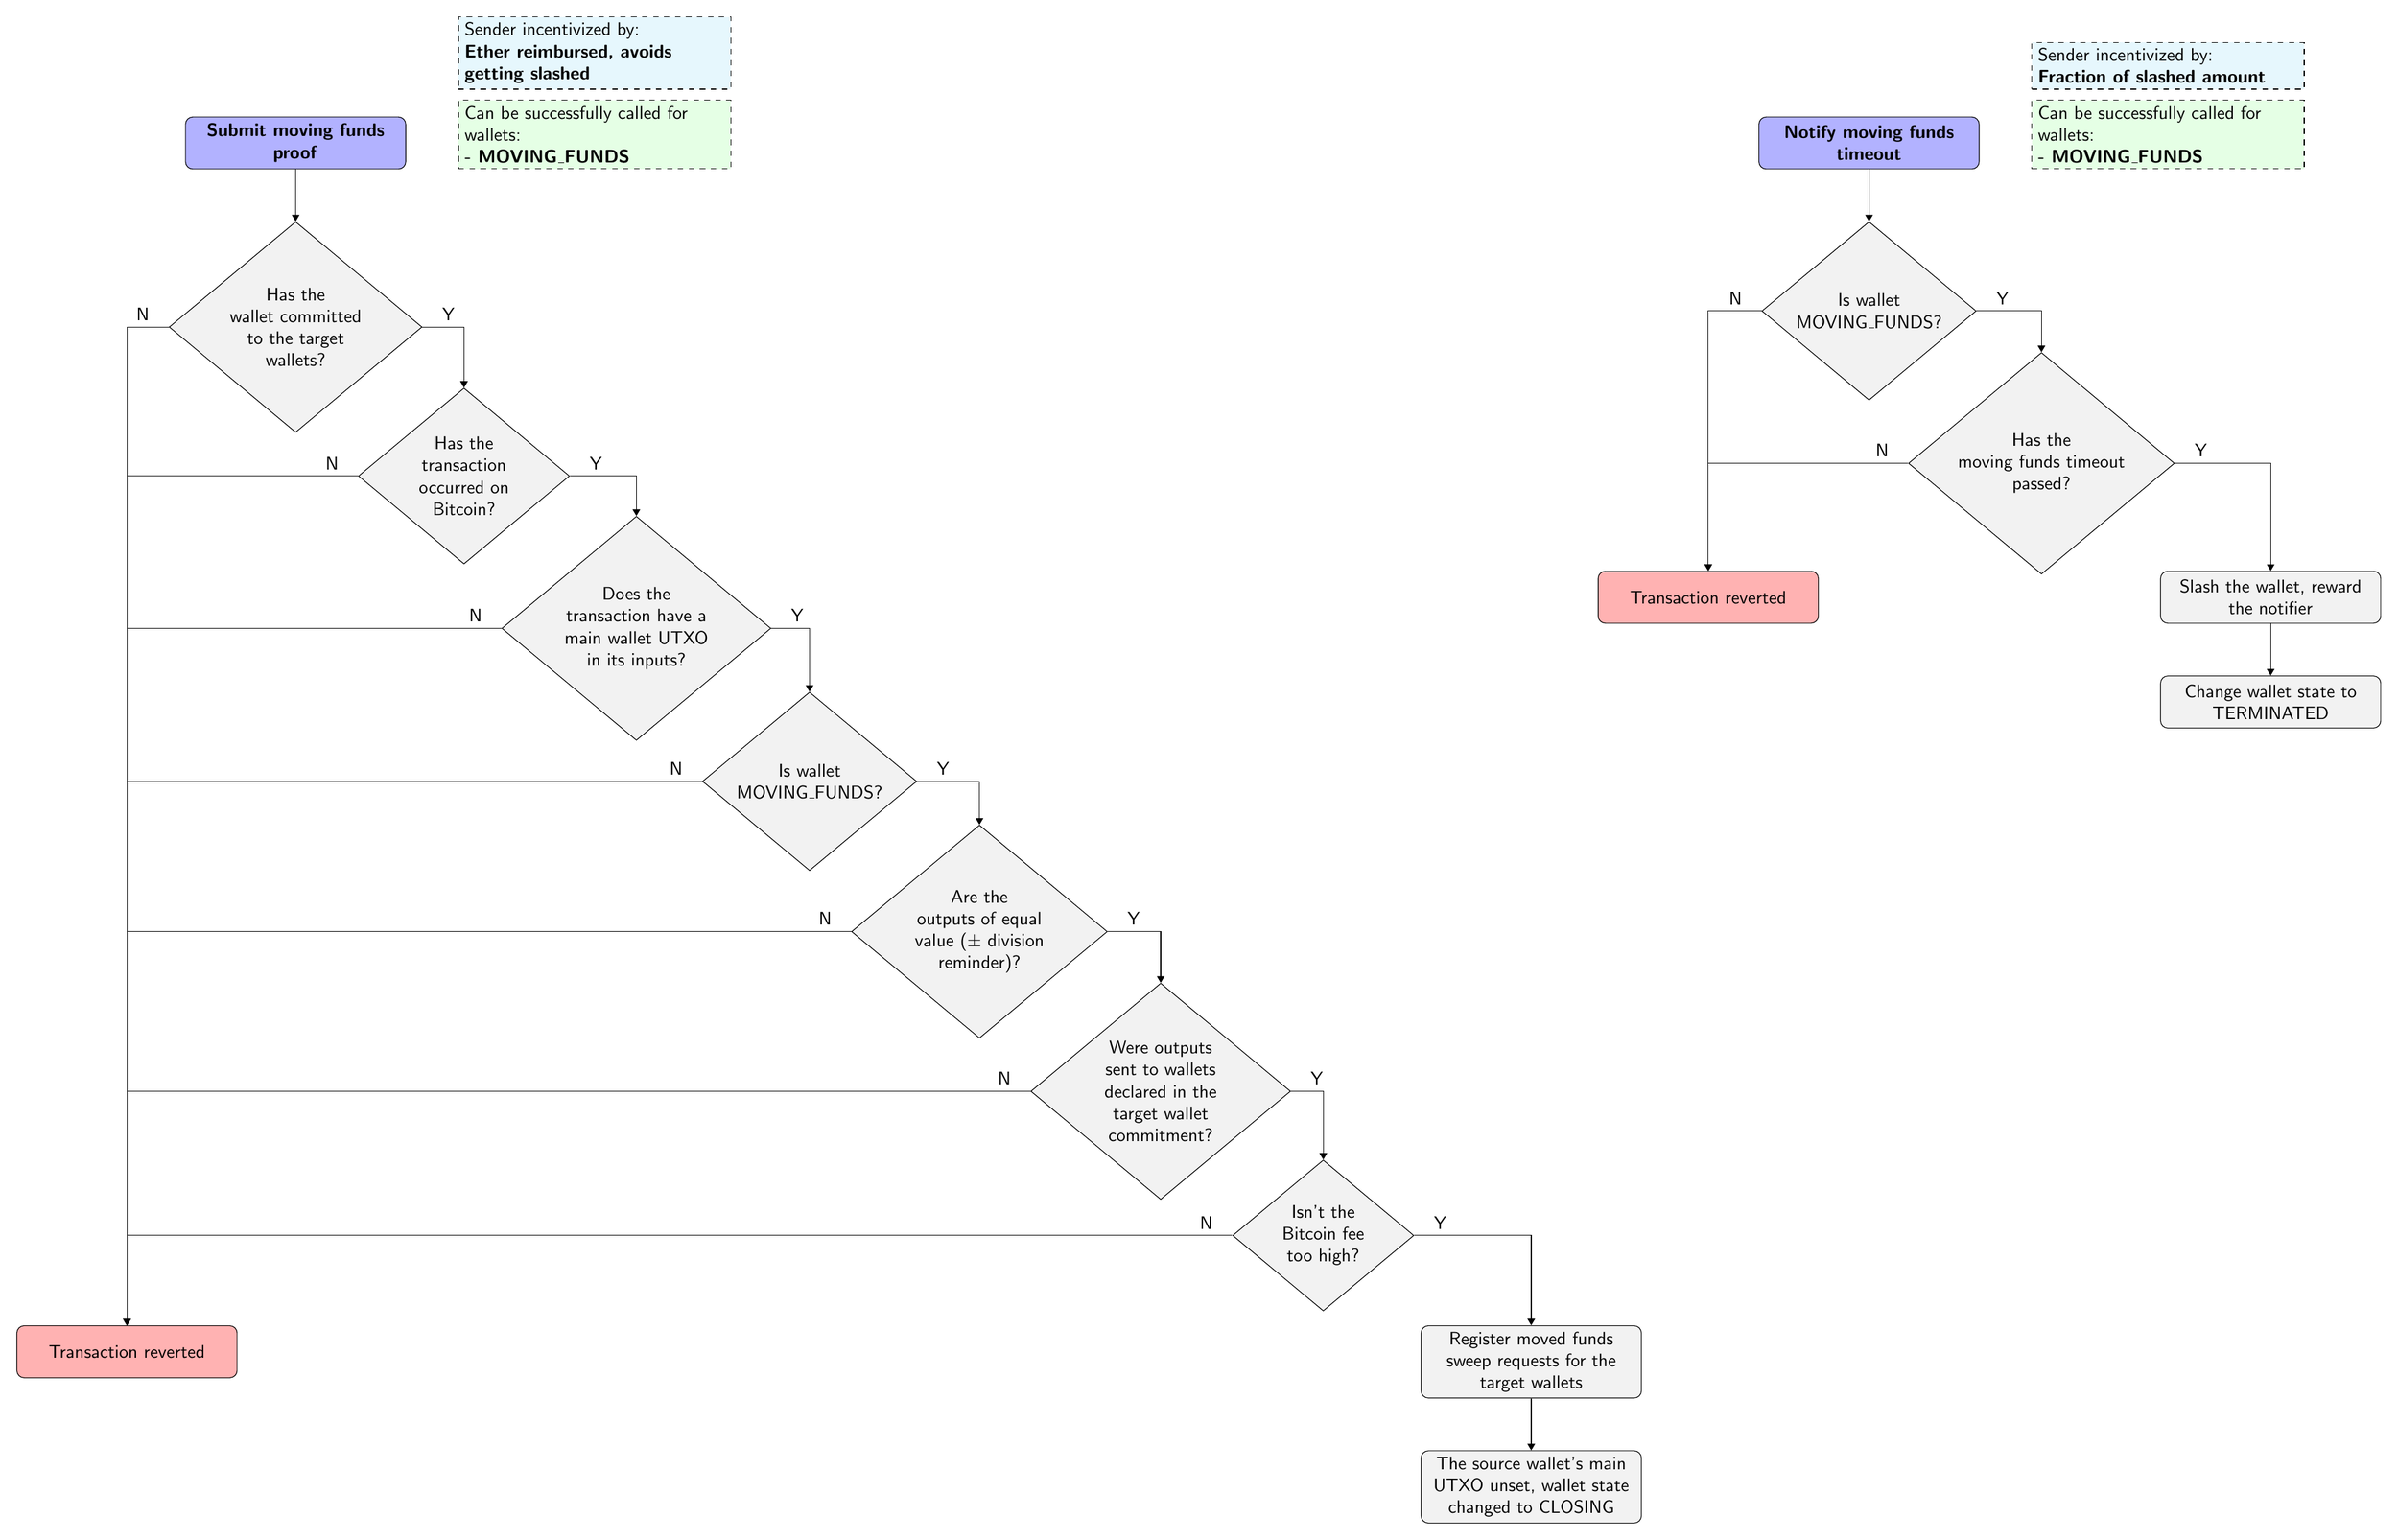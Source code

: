 % TIP: To generate `.pdf` file out of this `.tikz` file run:
% `pdflatex filename.tikz`.
% To install `pdflatex` on MacOS either run `brew install --cask mactex` (not
% recommended, downloads 4GB of data) or install `basictex` distribution plus
% needed packages (recommended, downloads only essential packages):
% ```
% brew install --cask basictex
% sudo tlmgr update --self
% sudo tlmgr install standalone
% sudo tlmgr install comment
% pdflatex <filename>.tikz
%```
% 
% To generate `.png` file out of `.pdf` on MacOS run:
% `convert -density 300 <filename>.pdf -resize 50% <filename>.png`.
% This requires installation of the `imagemagick` tool:
% `brew install imagemagick`.
\documentclass{standalone}%
\usepackage{tikz}%
\usetikzlibrary{positioning,shapes,arrows.meta,chains}%

% These commands are used to draw arrow labels
\newcommand{\yes}{node [auto, pos=0, xshift=5mm]{Y}}%
\newcommand{\no}{node [auto, swap, pos=0, xshift=-5mm]{N}}%

% We need layers to draw the background
\pgfdeclarelayer{background}%
\pgfsetlayers{background,main}%

\begin{document}%
\begin{tikzpicture}[
% Specify styles for nodes:
    base/.style = {rectangle, rounded corners, draw=black,
                   minimum width=4cm, minimum height=1cm,
                   text centered, text width=4cm, align=flush center},
   start/.style = {base, fill=blue!30},
  revert/.style = {base, fill=red!30},
  action/.style = {base, fill=black!5},
   check/.style = {diamond, aspect=1.2, draw=black, fill=black!5,
                   minimum width=1cm, align=center},
   note1/.style = {rectangle, draw, dashed, fill=green!10,
                   align=flush left, text width=5cm},
   note2/.style = {rectangle, draw, dashed, fill=cyan!10,
                   align=flush left, text width=5cm},
              > = Triangle,                  % defines the arrow tip style when `->` is used
           font = \sffamily,
]

% MOVING FUNDS PROOF
% Nodes
\node[start]                                                      (mfp_start)   {\textbf{Submit moving funds proof}};
\node[check, below=of mfp_start]                                  (mfp_check1)  {Has the\\ wallet committed\\ to the target\\ wallets?};
\node[check, below right=of mfp_check1]                           (mfp_check2)  {Has the\\ transaction\\ occurred on\\ Bitcoin?};
\node[check, below right=of mfp_check2]                           (mfp_check3)  {Does the\\ transaction have a\\ main wallet UTXO\\ in its inputs?};
\node[check, below right=of mfp_check3]                           (mfp_check4)  {Is wallet\\ MOVING\_FUNDS?};
\node[check, below right=of mfp_check4]                           (mfp_check5)  {Are the\\ outputs of equal\\ value ($\pm$ division\\ reminder)?};
\node[check, below right=of mfp_check5]                           (mfp_check6)  {Were outputs\\ sent to wallets\\ declared in the\\ target wallet\\ commitment?};
\node[check, below right=of mfp_check6]                           (mfp_check7)  {Isn't the\\ Bitcoin fee\\ too high?}; 
\node[revert, below left=of mfp_check7, xshift=-19cm]             (mfp_revert1) {Transaction reverted};
\node[action, below right=of mfp_check7]                          (mfp_action1) {Register moved funds sweep requests for the target wallets};
\node[action, below=of mfp_action1]                               (mfp_action2) {The source wallet's main UTXO unset, wallet state changed to CLOSING};
\node[note1, right=of mfp_start.south east, anchor=south west]    (mfp_note1)   {Can be successfully called for wallets:\\
                                                                                 \textbf{- MOVING\_FUNDS}};
\node[note2, above=of mfp_note1.north, anchor=south, yshift=-8mm] (mfp_note2)   {Sender incentivized by:\\ \textbf{Ether reimbursed, avoids getting slashed}};

% Arrows
\draw[->] (mfp_start)   -- (mfp_check1);
\draw[->] (mfp_check1)  -| (mfp_revert1) \no;
\draw[->] (mfp_check1)  -| (mfp_check2)  \yes;
\draw[->] (mfp_check2)  -| (mfp_revert1) \no;
\draw[->] (mfp_check2)  -| (mfp_check3)  \yes;
\draw[->] (mfp_check3)  -| (mfp_revert1) \no;
\draw[->] (mfp_check3)  -| (mfp_check4)  \yes;
\draw[->] (mfp_check4)  -| (mfp_revert1) \no;
\draw[->] (mfp_check4)  -| (mfp_check5)  \yes;
\draw[->] (mfp_check5)  -| (mfp_revert1) \no;
\draw[->] (mfp_check5)  -| (mfp_check6)  \yes;
\draw[->] (mfp_check6)  -| (mfp_revert1) \no;
\draw[->] (mfp_check6)  -| (mfp_check7) \yes;
\draw[->] (mfp_check7)  -| (mfp_revert1) \no;
\draw[->] (mfp_check7)  -| (mfp_action1) \yes;
\draw[->] (mfp_action1) -- (mfp_action2);


% MOVING FUNDS TIMEOUT
% Nodes
\node[start, right=of mfp_start, xshift=25cm]                     (mft_start)   {\textbf{Notify moving funds timeout}};
\node[check, below=of mft_start]                                  (mft_check1)  {Is wallet\\ MOVING\_FUNDS?};
\node[check, below right=of mft_check1]                           (mft_check2)  {Has the\\ moving funds timeout\\ passed?};              
\node[revert, below left=of mft_check2, xshift=-2cm]              (mft_revert1) {Transaction reverted};
\node[action, below right=of mft_check2]                          (mft_action1) {Slash the wallet, reward the notifier};
\node[action, below=of mft_action1]                               (mft_action2) {Change wallet state to TERMINATED};
\node[note1, right=of mft_start.south east, anchor=south west]    (mft_note1)   {Can be successfully called for wallets:\\
                                                                                 \textbf{- MOVING\_FUNDS}};
\node[note2, above=of mft_note1.north, anchor=south, yshift=-8mm] (mft_note2)   {Sender incentivized by:\\ \textbf{Fraction of slashed amount}};

% Arrows
\draw[->] (mft_start)   -- (mft_check1);
\draw[->] (mft_check1)  -| (mft_revert1) \no;
\draw[->] (mft_check1)  -| (mft_check2)  \yes;
\draw[->] (mft_check2)  -| (mft_revert1) \no;
\draw[->] (mft_check2)  -| (mft_action1) \yes;
\draw[->] (mft_action1) -- (mft_action2);


% BACKGROUND
% To draw the background behind the nodes and other objects we use pgf layers. 
% We calculate top left and bottom right corners position of current canvas and
% construct white background between those points expanded by some small amount.
% This gives us nice little margin around the diagram.

\begin{pgfonlayer}{background}
  \path (current bounding box.north west)+(-0.2,0.2) node (a) {};
  \path (current bounding box.south east)+(0.2,-0.2) node (b) {};
  \path[fill=white] (a) rectangle (b);
\end{pgfonlayer}

\end{tikzpicture}
\end{document}
